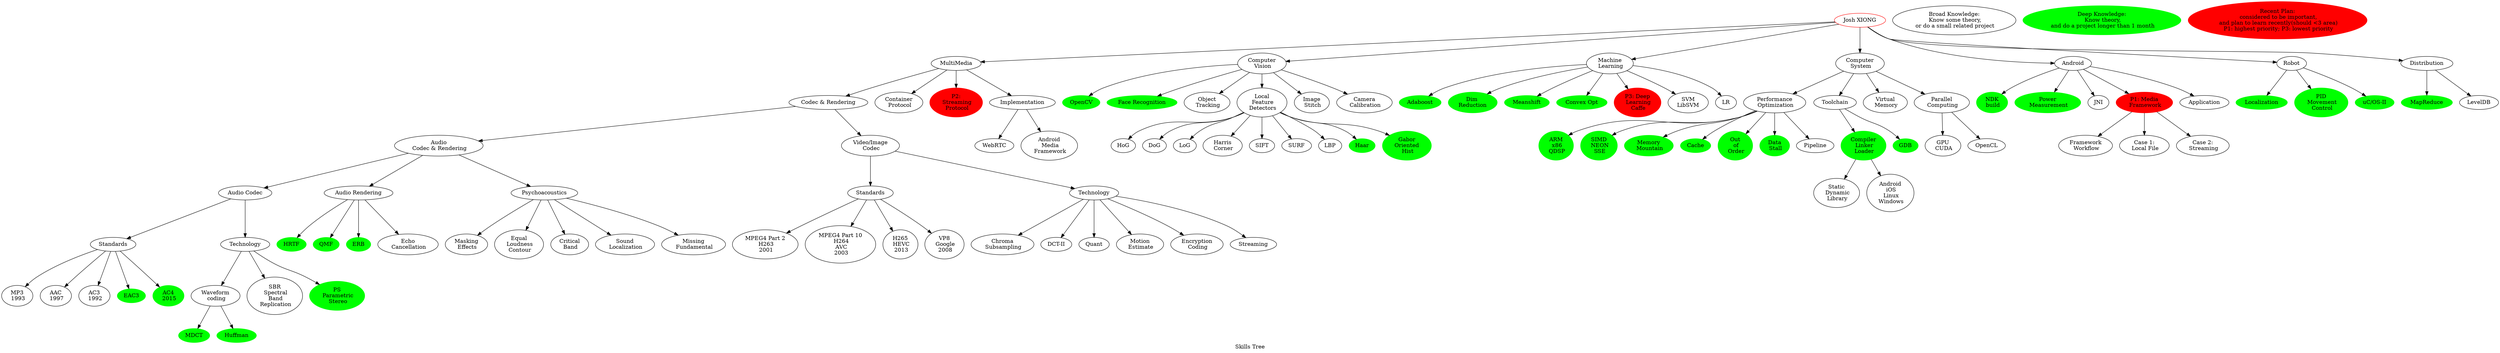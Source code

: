 digraph Skills_Tree 
{
    label="Skills Tree";  
    node [shape=ellipse];
    
    Josh_XIONG    [ label="Josh XIONG", fillcolor=green, color=red]
    Josh_XIONG -> {
        MultiMedia          [ label = "MultiMedia"]
        Computer_Vision     [ label = "Computer\n Vision"];
        Machine_Learning    [ label = "Machine\n Learning"];
        Computer_System     [ label = "Computer\n System"];
        Android             [ label = "Android" ];
        Robot               [ label = "Robot" ];
        // Internet            [ label = "Internet" ];
        Distribution        [ label = "Distribution" ]
    }
    Breadth_Knowledge [
        label = "Broad Knowledge:\n Know some theory,\n or do a small related project", 
        shape=ellipse]
    Depth_Knowledge   [
        label = "Deep Knowledge:\n Know theory,\n and do a project longer than 1 month", 
        shape=ellipse,
        style=filled, color = green ]
    Recent_Plan       [
        label = "Recent Plan:\n considered to be important,\n and plan to learn recently(should <3 area)\n P1: highest priority; P3: lowest priority", 
        shape=ellipse,
        style=filled, color = red ]
    
    {
        MultiMedia -> {
            Codec                   [ label = "Codec & Rendering"]
            Container_Protocol      [ label = "Container\n Protocol"]
            Streaming_Protocol      [ label = "P2:\n Streaming\n Protocol", style=filled, color = red ]
            Implementation          [ label = "Implementation"]
        }
        {
            Codec -> {
                Audio_Codec_Rendering       [ label = "Audio\n Codec & Rendering"];
                Video_Image_Codec           [ label = "Video/Image\n Codec" ];
            }
            {
                Audio_Codec_Rendering -> {
                    Audio_Codec     [label = "Audio Codec" ]
                    Audio_Render    [label = "Audio Rendering"]
                    Psychoacoustics [label = "Psychoacoustics"]
                }
                {
                    Audio_Codec -> {
                        Audio_Standards [label = "Standards"]
                        Audio_Tech      [label = "Technology"]
                    }
                    {
                        Audio_Standards -> {
                            MP3         [label = "MP3\n 1993"]
                            AAC         [label = "AAC\n 1997"]
                            AC3         [label = "AC3\n 1992"]
                            EAC3        [label = "EAC3", style=filled, color = green ]
                            AC4         [label = "AC4\n 2015", style=filled, color = green ]
                        }
                        Audio_Tech -> {
                            Waveform    [label = "Waveform\n coding"]
                            SBR         [label = "SBR\n Spectral\n Band\n Replication"]
                            PS          [label = "PS\n Parametric\n Stereo", style=filled, color = green ]
                        }
                        {
                            Waveform -> {
                                MDCT    [label = "MDCT", style=filled, color = green ]
                                Huffman [label = "Huffman", style=filled, color = green ]
                            }
                        }
                    }
                    Audio_Render -> {
                        HRTF    [label = "HRTF", style=filled, color = green ]
                        QMF     [label = "QMF", style=filled, color = green ]
                        ERB     [label = "ERB", style=filled, color = green ]
                        Echo    [label = "Echo\n Cancellation" ]
                    }
                    Psychoacoustics -> {
                        Masking_Effects         [label = "Masking\n Effects"]
                        Equal_Loudness_Contour  [label = "Equal\n Loudness\n Contour"]
                        Critical_Band           [label = "Critical\n Band"]
                        Sound_Localization      [label = "Sound\n Localization"]
                        Missing_Fundamental     [label = "Missing\n Fundamental"]                    
                    }
                }
                Video_Image_Codec -> {
                    Video_Standards [label = "Standards"]
                    Video_Tech      [label = "Technology"]
                }
                {
                    Video_Standards -> {                
                        MPEG4 [label = "MPEG4 Part 2\n H263\n 2001"]
                        H264  [label = "MPEG4 Part 10\n H264\n AVC\n 2003"]
                        H265  [label = "H265\n HEVC\n 2013"]
                        VP8   [label = "VP8\n Google\n 2008"]
                    }
                    Video_Tech -> {
                        Chroma_Subsampling  [label = "Chroma\n Subsampling"]
                        DCT_II              [label = "DCT-II"]
                        Quant               [label = "Quant"]
                        Motion_Estimate     [label = "Motion\n Estimate"]
                        Encryption_Coding   [label = "Encryption\n Coding"]
                        Streaming           [label = "Streaming"]
                    }
                }
            }
            Implementation -> {
                WebRTC
                Android_MediaFramework [ label = "Android\n Media\n Framework"]
            }
        }
        Computer_Vision -> {
            OpenCV              [ label = "OpenCV", style=filled, color = green]
            Face                [ label = "Face Recognition", style=filled, color = green]
            Obj_Track           [ label = "Object\n Tracking"]
            Local_Feature       [ label = "Local\n Feature\n Detectors"]
            Image_Stitch        [ label = "Image\n Stitch"]
            Camera_Calibration  [ label = "Camera\n Calibration"]
        }
        {
            Local_Feature -> {
                HoG
                DoG
                LoG
                Harris_Corner   [label = "Harris\n Corner"]
                SIFT
                SURF
                LBP
                Haar            [label = "Haar", style=filled, color = green ]
                GoH             [label = "Gabor\n Oriented \n Hist", style=filled, color = green ]
            }
        }
        Machine_Learning -> {
            Adaboost    [ label = "Adaboost",        style=filled, color = green]
            Dim_Reduce  [ label = "Dim \nReduction", style=filled, color = green]
            Meanshift   [ label = "Meanshift",       style=filled, color = green]
            Convex_Opt  [ label = "Convex Opt",      style=filled, color = green]
            DP_Caffe    [ label = "P3: Deep\n Learning\n Caffe", style=filled, color = red ]
            SVM         [ label = "SVM\nLibSVM"]
            LR          [ label = "LR"]
        }
        Computer_System -> {
                Perf_Opt   [label = "Performance\n Optimization" ]
                Toolchain  [label = "Toolchain" ]
                Virtual_Memory      [label = "Virtual\n Memory"]
                Parallel_Computing  [label = "Parallel\n Computing"]
        }
        {
            Perf_Opt -> {
                ARM_x86_QDSP [label = "ARM\n x86\n QDSP", style=filled, color = green ]
                SIMD                [label = "SIMD\n NEON\n SSE" , style=filled, color = green ]
                Memory_Mountain     [label = "Memory\n Mountain" , style=filled, color = green ]
                Cache               [label = "Cache"             , style=filled, color = green ]
                OoO                 [label = "Out\n of\n Order"  , style=filled, color = green ]
                Data_Stall          [label = "Data\n Stall"      , style=filled, color = green ]
                Pipeline            [label = "Pipeline"]
            }
            Toolchain -> {
                Compiler_loader [label = "Compiler\n Linker\n Loader", style=filled, color = green ]
                GDB [label = "GDB", style=filled, color = green]
            }
            {
                Compiler_loader -> {
                    lib_type    [label = "Static\n Dynamic\n Library"]
                    Os_Type     [label = "Android\n iOS\n Linux\n Windows"]
                }
            }
            Parallel_Computing -> {
                GPU    [label = "GPU\n CUDA"]
                OpenCL [label = "OpenCL"]
            }
        }
        Android -> {
            NDK             [label = "NDK\n build", style=filled, color = green ]
            Power           [label = "Power\n Measurement", style=filled, color = green ]
            JNI
            Media_Framework [label = "P1: Media\n Framework", style=filled, color = red ]
            Application
        }
        {
            Media_Framework -> {
                Framework_Workflow      [label = "Framework\n Workflow"]
                Local_Case              [label = "Case 1:\n Local File"]
                Streaming_Case          [label = "Case 2:\n Streaming"]
            }
        }
        Robot -> {
            Localization [label = "Localization", style=filled, color = green ]
            Movement_Control    [label = "PID\n Movement\n Control", style=filled, color = green ]
            uC_OS               [label = "uC/OS-II", style=filled, color = green ]
        }
        Distribution -> {
            MapReduce [ label = "MapReduce", style=filled, color = green ];
            LevelDB   [ label = "LevelDB" ];
        }
    }
}
